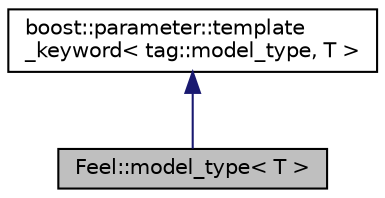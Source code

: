 digraph "Feel::model_type&lt; T &gt;"
{
 // LATEX_PDF_SIZE
  edge [fontname="Helvetica",fontsize="10",labelfontname="Helvetica",labelfontsize="10"];
  node [fontname="Helvetica",fontsize="10",shape=record];
  Node1 [label="Feel::model_type\< T \>",height=0.2,width=0.4,color="black", fillcolor="grey75", style="filled", fontcolor="black",tooltip=" "];
  Node2 -> Node1 [dir="back",color="midnightblue",fontsize="10",style="solid",fontname="Helvetica"];
  Node2 [label="boost::parameter::template\l_keyword\< tag::model_type, T \>",height=0.2,width=0.4,color="black", fillcolor="white", style="filled",URL="$classboost_1_1parameter_1_1template__keyword.html",tooltip=" "];
}
